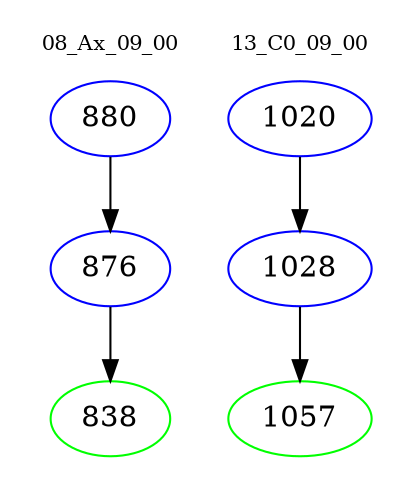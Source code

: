 digraph{
subgraph cluster_0 {
color = white
label = "08_Ax_09_00";
fontsize=10;
T0_880 [label="880", color="blue"]
T0_880 -> T0_876 [color="black"]
T0_876 [label="876", color="blue"]
T0_876 -> T0_838 [color="black"]
T0_838 [label="838", color="green"]
}
subgraph cluster_1 {
color = white
label = "13_C0_09_00";
fontsize=10;
T1_1020 [label="1020", color="blue"]
T1_1020 -> T1_1028 [color="black"]
T1_1028 [label="1028", color="blue"]
T1_1028 -> T1_1057 [color="black"]
T1_1057 [label="1057", color="green"]
}
}
